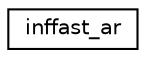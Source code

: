 digraph "Graphical Class Hierarchy"
{
  edge [fontname="Helvetica",fontsize="10",labelfontname="Helvetica",labelfontsize="10"];
  node [fontname="Helvetica",fontsize="10",shape=record];
  rankdir="LR";
  Node1 [label="inffast_ar",height=0.2,width=0.4,color="black", fillcolor="white", style="filled",URL="$structinffast__ar.html"];
}
